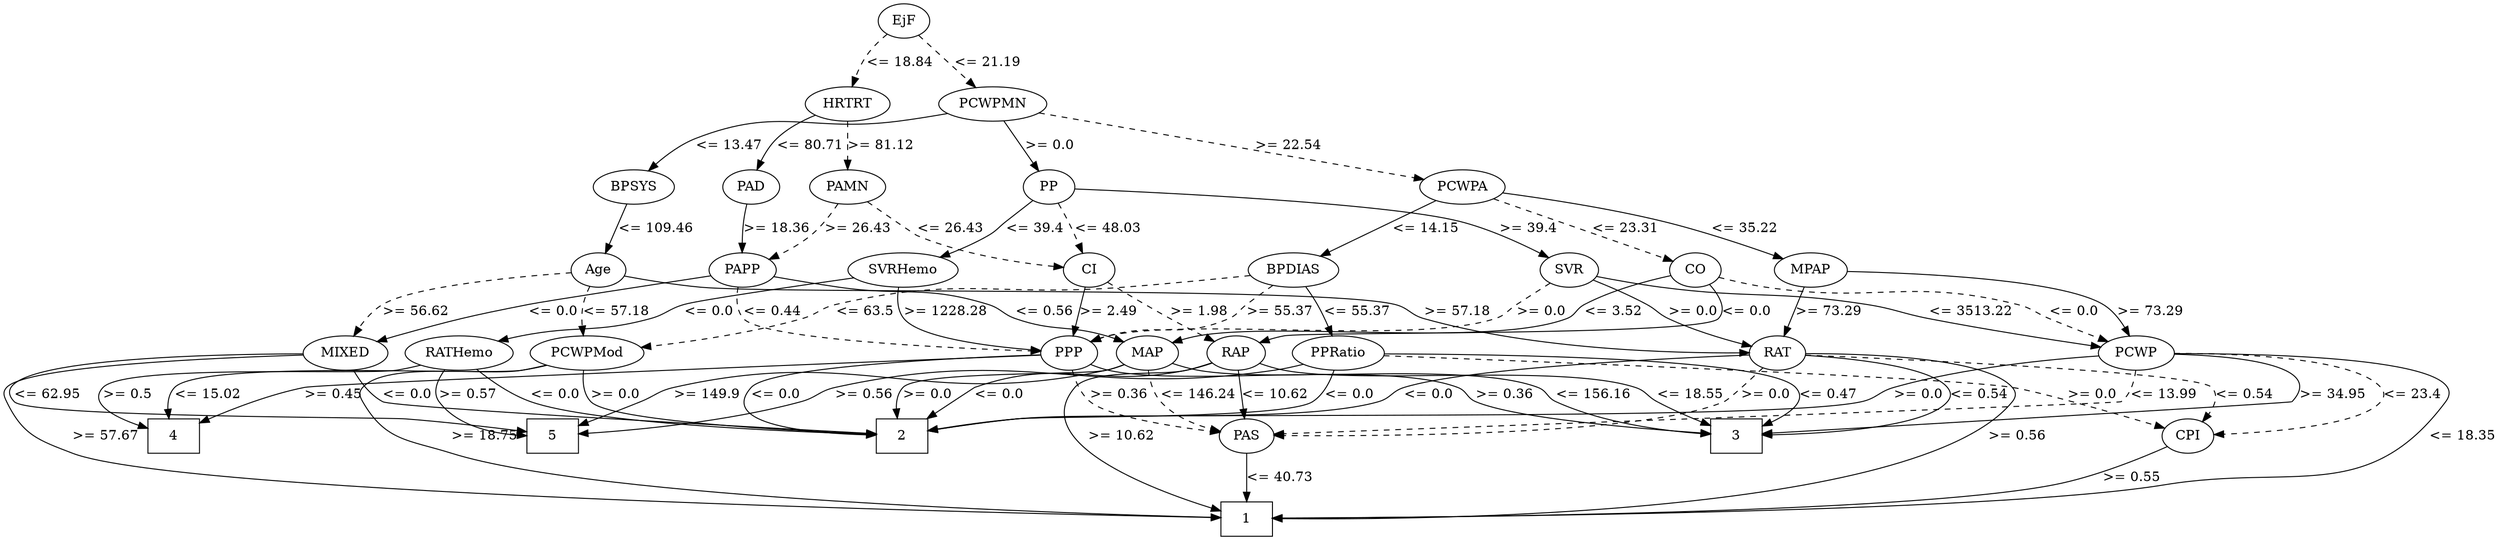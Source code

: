 strict digraph G {
	graph [bb="0,0,2123,558"];
	node [label="\N"];
	1	[height=0.5,
		pos="1552,18",
		shape=box,
		width=0.75];
	2	[height=0.5,
		pos="1141,105",
		shape=box,
		width=0.75];
	3	[height=0.5,
		pos="1420,105",
		shape=box,
		width=0.75];
	4	[height=0.5,
		pos="147.03,105",
		shape=box,
		width=0.75];
	5	[height=0.5,
		pos="332.03,105",
		shape=box,
		width=0.75];
	RAP	[height=0.5,
		pos="1017,192",
		width=0.77778];
	RAP -> 1	[label=">= 10.62",
		lp="659.03,105",
		op=">=",
		param=10.62,
		pos="e,1525,19.879 992.69,182.8 981.63,179.44 968.31,175.91 956.03,174 928.95,169.79 482.06,175.73 463.03,156 458.41,151.2 458.69,146.06 \
463.03,141 533.24,59.303 1331.6,26.671 1514.8,20.233",
		style=solid];
	RAP -> 2	[label="<= 0.0",
		lp="1148,148.5",
		op="<=",
		param=0.0,
		pos="e,1137.2,123.38 1044.4,187.74 1066.9,183.76 1098.4,175.01 1119,156 1125.8,149.82 1130.5,141.21 1133.9,132.88",
		style=solid];
	RAP -> 3	[label="<= 18.55",
		lp="1374,148.5",
		op="<=",
		param=18.55,
		pos="e,1393,117.48 1045,189.83 1111.7,186.72 1277.9,177.03 1329,156 1339,151.91 1338.9,146.72 1348,141 1359.3,133.95 1372.1,127.29 1383.9,\
121.71",
		style=solid];
	PAS	[height=0.5,
		pos="906.03,105",
		width=0.75];
	RAP -> PAS	[label="<= 10.62",
		lp="896.03,148.5",
		op="<=",
		param=10.62,
		pos="e,887.43,118.21 992.2,183.68 981.17,180.53 968,176.92 956.03,174 918.09,164.75 894.66,186.31 870.03,156 861.89,145.98 869.43,134.29 \
879.68,124.74",
		style=solid];
	PAS -> 1	[label="<= 40.73",
		lp="1293,61.5",
		op="<=",
		param=40.73,
		pos="e,1524.9,22.567 932.56,100.51 1034,87.167 1397.3,39.364 1515,23.879",
		style=solid];
	PAD	[height=0.5,
		pos="754.03,366",
		width=0.79437];
	PAPP	[height=0.5,
		pos="725.03,279",
		width=0.88889];
	PAD -> PAPP	[label=">= 18.36",
		lp="732.03,322.5",
		op=">=",
		param=18.36,
		pos="e,712.36,295.69 731.53,354.61 721.82,348.85 711.46,340.66 706.03,330 701.94,321.94 703.7,312.78 707.47,304.52",
		style=solid];
	MAP	[height=0.5,
		pos="916.03,192",
		width=0.84854];
	PAPP -> MAP	[label="<= 0.56",
		lp="812.53,235.5",
		op="<=",
		param=0.56,
		pos="e,886.81,197.71 743.45,264.11 751.88,257.72 761.99,250.01 771.03,243 779.54,236.41 780.44,232.87 790.03,228 817.44,214.09 851.09,\
205.11 876.72,199.73",
		style=solid];
	PPP	[height=0.5,
		pos="738.03,192",
		width=0.75];
	PAPP -> PPP	[label="<= 0.44",
		lp="748.53,235.5",
		op="<=",
		param=0.44,
		pos="e,731.22,209.46 724.07,260.75 723.86,251.05 724.13,238.77 726.03,228 726.55,225.09 727.26,222.1 728.09,219.15",
		style=dashed];
	MIXED	[height=0.5,
		pos="652.03,192",
		width=1.125];
	PAPP -> MIXED	[label="<= 0.0",
		lp="702.03,235.5",
		op="<=",
		param=0.0,
		pos="e,660.58,209.67 705.9,264.19 698.29,258.18 689.76,250.74 683.03,243 676.61,235.61 670.65,226.74 665.7,218.53",
		style=solid];
	PAMN	[height=0.5,
		pos="901.03,366",
		width=1.0139];
	PAMN -> PAPP	[label=">= 26.43",
		lp="807.03,322.5",
		op=">=",
		param=26.43,
		pos="e,738.83,295.58 867.13,359.3 842.2,354.14 808.08,345 781.03,330 768.26,322.92 755.94,312.46 746.13,302.93",
		style=dashed];
	CI	[height=0.5,
		pos="928.03,279",
		width=0.75];
	PAMN -> CI	[label="<= 26.43",
		lp="942.03,322.5",
		op="<=",
		param=26.43,
		pos="e,922.67,296.89 906.5,347.8 910.26,335.97 915.32,320.03 919.59,306.58",
		style=dashed];
	CI -> RAP	[label=">= 1.98",
		lp="952.53,235.5",
		op=">=",
		param=1.98,
		pos="e,991.81,199.84 924.34,260.77 923.1,250.37 923.43,237.37 930.03,228 936.43,218.93 960.71,209.59 982,202.84",
		style=dashed];
	CI -> PPP	[label=">= 2.49",
		lp="891.53,235.5",
		op=">=",
		param=2.49,
		pos="e,762.59,200.16 909.1,266.06 891.43,255.22 864.09,239.27 839.03,228 817.32,218.23 792,209.46 772.14,203.14",
		style=solid];
	PCWP	[height=0.5,
		pos="1923,192",
		width=0.97491];
	PCWP -> 1	[label="<= 18.35",
		lp="2097,105",
		op="<=",
		param=18.35,
		pos="e,1579.2,20.767 1958.6,191.87 2018,192.1 2127.8,186.63 2092,141 2029.3,60.947 1701.1,29.869 1589.4,21.506",
		style=solid];
	PCWP -> 2	[label=">= 0.0",
		lp="1921,148.5",
		op=">=",
		param=0.0,
		pos="e,1168.3,108.21 1915.6,174.34 1909.5,162.75 1899.6,148.15 1886,141 1836.7,114.99 1439.8,125.95 1384,123 1311.2,119.15 1226.2,112.77 \
1178.5,109.02",
		style=solid];
	PCWP -> 3	[label=">= 34.95",
		lp="1992,148.5",
		op=">=",
		param=34.95,
		pos="e,1447.1,111.04 1945.1,177.73 1959.7,167.33 1974.3,152.71 1963,141 1946.4,123.63 1554,125.34 1530,123 1505.6,120.61 1478.3,116.4 \
1457,112.76",
		style=solid];
	PCWP -> PAS	[label="<= 13.99",
		lp="1089,148.5",
		op="<=",
		param=13.99,
		pos="e,932.35,109.32 1889,187.16 1852.3,183.18 1792.1,177.11 1740,174 1664.9,169.52 1133.8,181.62 1063,156 1052.9,152.34 1053.7,145.76 \
1044,141 1011.6,124.98 971.06,115.83 942.35,110.94",
		style=dashed];
	CPI	[height=0.5,
		pos="1797,105",
		width=0.75];
	PCWP -> CPI	[label="<= 23.4",
		lp="2065.5,148.5",
		op="<=",
		param=23.4,
		pos="e,1824.3,105.7 1957.4,187.85 1999.7,182.67 2063,169.89 2038,141 2012.2,111.14 1895.8,106.22 1834.7,105.74",
		style=dashed];
	CPI -> 1	[label=">= 0.55",
		lp="1711.5,61.5",
		op=">=",
		param=0.55,
		pos="e,1579.2,28.409 1773.5,95.85 1730.8,81.008 1639.9,49.472 1588.8,31.759",
		style=solid];
	PCWPMod	[height=0.5,
		pos="1426,192",
		width=1.4444];
	PCWPMod -> 1	[label=">= 18.75",
		lp="1641,105",
		op=">=",
		param=18.75,
		pos="e,1573.3,36.144 1467.9,181.31 1478.4,178.9 1489.6,176.34 1500,174 1553,162.1 1591.9,173.8 1611,123 1616.7,108.03 1616.6,101.99 1611,\
87 1604.8,70.266 1592.4,54.922 1580.5,43.06",
		style=solid];
	PCWPMod -> 2	[label=">= 0.0",
		lp="1434,148.5",
		op=">=",
		param=0.0,
		pos="e,1168.4,106.33 1423,173.93 1420.1,162.78 1414.5,148.86 1404,141 1369.2,114.86 1242.5,108.24 1178.5,106.57",
		style=solid];
	PCWPMod -> 4	[label="<= 15.02",
		lp="194.03,148.5",
		op="<=",
		param=15.02,
		pos="e,149.46,123.42 1374.9,188.25 1303.2,184.49 1168.7,177.79 1054,174 1029.4,173.19 188.4,169.83 168.03,156 160.23,150.7 155.31,141.88 \
152.22,133.11",
		style=solid];
	PCWPA	[height=0.5,
		pos="1474,366",
		width=1.1555];
	CO	[height=0.5,
		pos="1555,279",
		width=0.75];
	PCWPA -> CO	[label="<= 23.31",
		lp="1563,322.5",
		op="<=",
		param=23.31,
		pos="e,1548.2,296.59 1499.4,351.69 1508.8,345.89 1519.2,338.48 1527,330 1533.6,322.9 1539.3,313.97 1543.7,305.63",
		style=dashed];
	BPDIAS	[height=0.5,
		pos="1394,279",
		width=1.1735];
	PCWPA -> BPDIAS	[label="<= 14.15",
		lp="1430,322.5",
		op="<=",
		param=14.15,
		pos="e,1393.8,297.29 1440.2,355.27 1427,349.86 1413,341.77 1404,330 1399.1,323.54 1396.4,315.29 1395,307.36",
		style=solid];
	MPAP	[height=0.5,
		pos="1635,279",
		width=0.97491];
	PCWPA -> MPAP	[label="<= 35.22",
		lp="1635,322.5",
		op="<=",
		param=35.22,
		pos="e,1624.8,296.62 1512.9,359.49 1537.4,354.64 1568.9,345.79 1593,330 1603,323.51 1611.8,313.98 1618.7,304.98",
		style=solid];
	CO -> RAP	[label="<= 0.0",
		lp="1564,235.5",
		op="<=",
		param=0.0,
		pos="e,1045,194.1 1552.1,260.72 1549.3,249.46 1543.7,235.52 1533,228 1513.5,214.31 1171.3,199.25 1055.2,194.51",
		style=solid];
	CO -> PCWP	[label="<= 0.0",
		lp="1877,235.5",
		op="<=",
		param=0.0,
		pos="e,1898.5,205.13 1575.1,266.94 1580.2,264.59 1585.7,262.41 1591,261 1697.5,233.03 1734.9,281.58 1838,243 1848.4,239.11 1848.7,233.98 \
1858,228 1868,221.66 1879.1,215.36 1889.4,209.89",
		style=dashed];
	CO -> MAP	[label="<= 3.52",
		lp="1381.5,235.5",
		op="<=",
		param=3.52,
		pos="e,942.24,201.29 1534.5,266.91 1529.6,264.63 1524.2,262.47 1519,261 1450.2,241.46 1426.4,267.2 1359,243 1347.5,238.87 1347.6,231.77 \
1336,228 1260.7,203.52 1058.3,222.23 980.03,210 970.87,208.57 961.13,206.35 952.09,203.99",
		style=solid];
	BPDIAS -> PCWPMod	[label="<= 63.5",
		lp="1433.5,235.5",
		op="<=",
		param=63.5,
		pos="e,1419.7,209.89 1400.5,260.8 1405,248.97 1411,233.03 1416,219.58",
		style=dashed];
	BPDIAS -> PPP	[label=">= 55.37",
		lp="1174,235.5",
		op=">=",
		param=55.37,
		pos="e,764.19,196.62 1351.8,277.51 1301.6,275.69 1216.3,268.66 1148,243 1136.6,238.71 1136.6,231.9 1125,228 1072.5,210.28 931.25,215.39 \
876.03,210 841.42,206.62 802.05,201.66 774.25,197.97",
		style=dashed];
	PPRatio	[height=0.5,
		pos="1691,192",
		width=1.1013];
	BPDIAS -> PPRatio	[label="<= 55.37",
		lp="1702,235.5",
		op="<=",
		param=55.37,
		pos="e,1686,210.34 1424.7,266.45 1431.3,264.34 1438.4,262.37 1445,261 1492.7,251.24 1622.1,269.29 1663,243 1671.5,237.55 1677.7,228.58 \
1682,219.73",
		style=solid];
	MPAP -> PCWP	[label=">= 73.29",
		lp="1938,235.5",
		op=">=",
		param=73.29,
		pos="e,1919.6,210.09 1670.2,277.48 1733.7,275.88 1864.3,269.37 1900,243 1907.7,237.31 1912.9,228.41 1916.4,219.68",
		style=solid];
	RAT	[height=0.5,
		pos="1536,192",
		width=0.76389];
	MPAP -> RAT	[label=">= 73.29",
		lp="1633,235.5",
		op=">=",
		param=73.29,
		pos="e,1557.3,203.56 1623.7,261.46 1616.1,251.08 1605.4,237.84 1594,228 1585.6,220.71 1575.5,214.02 1566.1,208.49",
		style=solid];
	PCWPMN	[height=0.5,
		pos="1038,453",
		width=1.3902];
	PCWPMN -> PCWPA	[label=">= 22.54",
		lp="1308,409.5",
		op=">=",
		param=22.54,
		pos="e,1437,374.22 1081,443.62 1163.2,427.6 1341.9,392.76 1427.1,376.16",
		style=dashed];
	BPSYS	[height=0.5,
		pos="1079,366",
		width=1.0471];
	PCWPMN -> BPSYS	[label="<= 13.47",
		lp="1086,409.5",
		op="<=",
		param=13.47,
		pos="e,1071,383.76 1046.1,435.21 1051.9,423.22 1059.8,406.85 1066.4,393.16",
		style=solid];
	PP	[height=0.5,
		pos="996.03,366",
		width=0.75];
	PCWPMN -> PP	[label=">= 0.0",
		lp="1033,409.5",
		op=">=",
		param=0.0,
		pos="e,1001,384.12 1025.4,435.45 1021.4,429.79 1017.3,423.3 1014,417 1010.3,409.69 1007,401.42 1004.2,393.74",
		style=solid];
	Age	[height=0.5,
		pos="1075,279",
		width=0.75];
	BPSYS -> Age	[label="<= 109.46",
		lp="1106,322.5",
		op="<=",
		param=109.46,
		pos="e,1075.8,297.18 1078.2,347.8 1077.7,336.16 1076.9,320.55 1076.3,307.24",
		style=solid];
	PP -> CI	[label="<= 48.03",
		lp="1007,322.5",
		op="<=",
		param=48.03,
		pos="e,946.79,292.01 990.17,348.17 986.09,337.92 979.96,324.94 972.03,315 967.18,308.91 961.08,303.22 954.98,298.27",
		style=dashed];
	SVRHemo	[height=0.5,
		pos="576.03,279",
		width=1.3902];
	PP -> SVRHemo	[label="<= 39.4",
		lp="885.53,322.5",
		op="<=",
		param=39.4,
		pos="e,620.38,287.35 972.79,356.28 964.71,353.42 955.53,350.38 947.03,348 910.26,337.72 899.06,342.64 863.03,330 848.97,325.07 847.31,\
319.29 833.03,315 769.15,295.8 750.1,306.19 684.03,297 666.68,294.59 647.79,291.7 630.73,289",
		style=solid];
	SVR	[height=0.5,
		pos="1482,279",
		width=0.77778];
	PP -> SVR	[label=">= 39.4",
		lp="1491.5,322.5",
		op=">=",
		param=39.4,
		pos="e,1478,296.96 1016.1,353.82 1021.1,351.48 1026.7,349.32 1032,348 1077.8,336.71 1416.3,355.32 1456,330 1464.5,324.6 1470.4,315.47 \
1474.4,306.48",
		style=solid];
	MAP -> 2	[label=">= 0.0",
		lp="1025,148.5",
		op=">=",
		param=0.0,
		pos="e,1113.8,110.38 938.66,179.87 951.79,173.24 968.54,164.49 983.03,156 993.57,149.83 994.87,145.93 1006,141 1037.7,127.04 1076,117.76 \
1103.7,112.29",
		style=solid];
	MAP -> 3	[label="<= 156.16",
		lp="1296,148.5",
		op="<=",
		param=156.16,
		pos="e,1392.9,108.56 942.56,182.73 953.99,179.48 967.56,176.06 980.03,174 1038.9,164.29 1192.3,177.46 1248,156 1258.1,152.13 1257.3,145.65 \
1267,141 1304.1,123.24 1350.7,114.25 1382.6,109.87",
		style=solid];
	MAP -> 5	[label=">= 149.9",
		lp="396.03,148.5",
		op=">=",
		param=149.9,
		pos="e,340.04,123.13 886.73,186.84 858.06,182.93 813.13,177.21 774.03,174 729.25,170.33 409.83,176.86 370.03,156 359.79,150.63 351.51,\
141.12 345.33,131.83",
		style=solid];
	MAP -> PAS	[label="<= 146.24",
		lp="818.03,148.5",
		op="<=",
		param=146.24,
		pos="e,879.33,107.81 886.65,187.04 852.95,181.82 800.81,171.46 789.03,156 765.97,125.72 826.95,113.55 869.29,108.83",
		style=dashed];
	PPP -> 2	[label="<= 0.0",
		lp="761.03,148.5",
		op="<=",
		param=0.0,
		pos="e,1114,108.32 734.35,173.88 733.08,162.99 733.69,149.41 742.03,141 742.83,140.2 1004.9,117.66 1103.8,109.18",
		style=solid];
	PPP -> 3	[label=">= 0.36",
		lp="1221.5,148.5",
		op=">=",
		param=0.36,
		pos="e,1392.8,107.39 764.18,187.29 791.9,183.48 836.97,177.59 876.03,174 941.44,167.98 1107.8,173.92 1171,156 1184.6,152.15 1185.7,145.5 \
1199,141 1261.4,120.02 1338,111.48 1382.7,108.1",
		style=solid];
	PPP -> 4	[label=">= 0.45",
		lp="106.53,148.5",
		op=">=",
		param=0.45,
		pos="e,119.96,117.67 717.81,179.95 712.5,177.54 706.68,175.32 701.03,174 667.64,166.18 107.93,180.6 84.035,156 79.39,151.22 80.654,146.75 \
84.035,141 87.372,135.33 98.603,128.41 110.68,122.22",
		style=solid];
	PPP -> PAS	[label=">= 0.36",
		lp="492.53,148.5",
		op=">=",
		param=0.36,
		pos="e,878.83,106.09 717.38,179.96 712.17,177.62 706.51,175.42 701.03,174 676.12,167.53 487.52,174.9 470.03,156 465.51,151.11 465.51,\
145.9 470.03,141 496.83,111.96 768.26,107.01 868.82,106.17",
		style=dashed];
	SVRHemo -> PPP	[label=">= 1228.28",
		lp="636.53,235.5",
		op=">=",
		param=1228.28,
		pos="e,717.26,203.63 581.28,261.02 585.61,249.9 592.88,236 604.03,228 639.67,202.46 659.24,223.25 701.03,210 703.31,209.28 705.63,208.45 \
707.94,207.56",
		style=solid];
	RATHemo	[height=0.5,
		pos="298.03,192",
		width=1.375];
	SVRHemo -> RATHemo	[label="<= 0.0",
		lp="473.03,235.5",
		op="<=",
		param=0.0,
		pos="e,334.66,204.2 539.12,266.71 488.92,251.37 399.15,223.92 344.45,207.19",
		style=solid];
	RATHemo -> 2	[label="<= 0.0",
		lp="653.03,148.5",
		op="<=",
		param=0.0,
		pos="e,1114,108.54 346.08,187.52 403.05,182.83 500.66,173.05 583.03,156 606.17,151.21 610.76,145.05 634.03,141 769.13,117.5 805.27,132.84 \
942.03,123 998.55,118.94 1064,113.13 1103.9,109.47",
		style=solid];
	RATHemo -> 4	[label=">= 0.5",
		lp="42.035,148.5",
		op=">=",
		param=0.5,
		pos="e,119.94,118.03 249.4,188.25 174.44,183.51 37.727,172.68 23.035,156 -18.21,109.17 -10.311,159.41 106.03,123 107.46,122.55 108.9,\
122.08 110.36,121.58",
		style=solid];
	RATHemo -> 5	[label=">= 0.57",
		lp="249.53,148.5",
		op=">=",
		param=0.57,
		pos="e,304.99,106.67 260.4,180.24 237.41,171.66 214.61,158.24 227.03,141 242.4,119.68 271.32,111.15 294.92,107.83",
		style=solid];
	MIXED -> 1	[label=">= 57.67",
		lp="85.035,105",
		op=">=",
		param=57.67,
		pos="e,1524.9,19.183 611.82,188.68 481.64,181.16 79.864,157.8 77.035,156 50.286,139 37.145,109.92 59.035,87 110.88,32.714 1289.4,21.005 \
1514.9,19.258",
		style=solid];
	MIXED -> 2	[label="<= 0.0",
		lp="712.03,148.5",
		op="<=",
		param=0.0,
		pos="e,1114,108.42 661.06,173.96 668.13,162.51 679.08,148.23 693.03,141 742.29,115.48 886.73,127.36 942.03,123 998.52,118.55 1064,112.85 \
1103.9,109.32",
		style=solid];
	MIXED -> 5	[label="<= 62.95",
		lp="321.03,148.5",
		op="<=",
		param=62.95,
		pos="e,306.84,123.09 611.6,190.03 522.6,187.48 315.98,179.1 295.03,156 287.8,148.02 291.82,138.66 299.43,130.22",
		style=solid];
	Age -> PCWPMod	[label="<= 57.18",
		lp="1099,235.5",
		op="<=",
		param=57.18,
		pos="e,1374.2,194.37 1068.9,261.11 1066.2,250.32 1065.1,236.76 1073,228 1092.2,206.89 1268,198.01 1364.1,194.71",
		style=dashed];
	Age -> MIXED	[label=">= 56.62",
		lp="1035,235.5",
		op=">=",
		param=56.62,
		pos="e,681.56,204.46 1055,266.79 1030.7,253.44 991.15,232.37 975.03,228 857.67,196.18 821.28,233.77 702.03,210 698.56,209.31 694.99,208.44 \
691.44,207.45",
		style=dashed];
	Age -> RAT	[label=">= 57.18",
		lp="1310,235.5",
		op=">=",
		param=57.18,
		pos="e,1512.9,202.32 1101.8,276.25 1138.8,273.11 1207.1,264.68 1261,243 1272.4,238.45 1272.5,231.99 1284,228 1369.6,198.38 1398.5,228.99 \
1487,210 1492.4,208.84 1498,207.27 1503.5,205.54",
		style=solid];
	PPRatio -> 2	[label="<= 0.0",
		lp="1641,148.5",
		op="<=",
		param=0.0,
		pos="e,1168.2,107.89 1667.7,177.36 1646.2,165.53 1613.1,149.08 1582,141 1562.6,135.95 1281.4,115.84 1178.4,108.61",
		style=solid];
	PPRatio -> 3	[label="<= 0.47",
		lp="1799.5,148.5",
		op="<=",
		param=0.47,
		pos="e,1447.1,110.79 1725.8,183.12 1755.5,174.83 1791,160.3 1773,141 1754.6,121.16 1556.9,126.07 1530,123 1505.6,120.21 1478.3,116 1457,\
112.46",
		style=solid];
	PPRatio -> 5	[label=">= 0.56",
		lp="556.53,148.5",
		op=">=",
		param=0.56,
		pos="e,359.33,111.86 1654.8,184.57 1631.5,180.74 1600.6,176.21 1573,174 1515.5,169.37 588.41,175.41 534.03,156 523.9,152.38 524.85,145.41 \
515.03,141 473.44,122.31 458.81,131.63 414.03,123 399.33,120.17 383.18,116.86 369.14,113.92",
		style=solid];
	PPRatio -> CPI	[label=">= 0.0",
		lp="1863,148.5",
		op=">=",
		param=0.0,
		pos="e,1817.7,116.84 1729.6,187.39 1769.3,182.77 1827.4,173.23 1841,156 1850.2,144.45 1839.3,132 1826.1,122.41",
		style=dashed];
	HRTRT	[height=0.5,
		pos="901.03,453",
		width=1.1013];
	HRTRT -> PAD	[label="<= 80.71",
		lp="863.03,409.5",
		op="<=",
		param=80.71,
		pos="e,774.74,378.97 877.42,438.34 851.9,423.59 811.18,400.05 783.57,384.08",
		style=solid];
	HRTRT -> PAMN	[label=">= 81.12",
		lp="927.03,409.5",
		op=">=",
		param=81.12,
		pos="e,901.03,384.18 901.03,434.8 901.03,423.16 901.03,407.55 901.03,394.24",
		style=dashed];
	RAT -> 1	[label=">= 0.56",
		lp="1588.5,105",
		op=">=",
		param=0.56,
		pos="e,1551.3,36.045 1557.6,180.4 1566.9,174.59 1576.9,166.43 1582,156 1585,150.03 1584.4,147.23 1582,141 1578.2,131 1570.5,132.73 1566,\
123 1554.9,98.636 1551.9,67.922 1551.4,46.207",
		style=solid];
	RAT -> 2	[label="<= 0.0",
		lp="1501,148.5",
		op="<=",
		param=0.0,
		pos="e,1168.3,107.44 1517.5,178.64 1496.2,164.58 1463.5,143.28 1457,141 1406.4,123.24 1250.4,112.27 1178.3,108.02",
		style=solid];
	RAT -> 3	[label="<= 0.54",
		lp="1555.5,148.5",
		op="<=",
		param=0.54,
		pos="e,1447.2,107.54 1536.7,173.81 1536.3,163.16 1533.9,149.88 1526,141 1508.8,121.5 1480.4,112.82 1457.4,108.99",
		style=solid];
	RAT -> PAS	[label=">= 0.0",
		lp="960.03,148.5",
		op=">=",
		param=0.0,
		pos="e,912.8,122.65 1513.5,181.59 1505.3,178.6 1495.9,175.64 1487,174 1427.4,162.93 994.4,184.92 941.03,156 931.01,150.57 923.23,140.87 \
917.58,131.45",
		style=dashed];
	RAT -> CPI	[label="<= 0.54",
		lp="1750.5,148.5",
		op="<=",
		param=0.54,
		pos="e,1775.6,116.14 1562.6,186.75 1603.4,179.99 1679.5,166.51 1705,156 1716.3,151.35 1717.5,147.1 1728,141 1740.3,133.9 1754.2,126.69 \
1766.3,120.68",
		style=dashed];
	SVR -> PCWP	[label="<= 3513.22",
		lp="1801.5,235.5",
		op="<=",
		param=3513.22,
		pos="e,1890.5,198.81 1503.1,266.81 1508.2,264.53 1513.7,262.4 1519,261 1610.9,236.81 1639.6,265.1 1732,243 1749.3,238.87 1752.1,233.32 \
1769,228 1806,216.37 1849.2,206.91 1880.4,200.76",
		style=solid];
	SVR -> PPP	[label=">= 0.0",
		lp="1238,235.5",
		op=">=",
		param=0.0,
		pos="e,764.18,196.75 1461,266.79 1455.9,264.51 1450.4,262.39 1445,261 1347.5,235.57 1312.8,279.8 1219,243 1209,239.07 1210.1,231.81 1200,\
228 1132.6,202.47 947.86,216.41 876.03,210 841.39,206.91 802.03,201.91 774.23,198.13",
		style=dashed];
	SVR -> RAT	[label=">= 0.0",
		lp="1514,235.5",
		op=">=",
		param=0.0,
		pos="e,1517,205.33 1483.9,260.77 1485.6,250.62 1488.8,237.88 1495,228 1498.8,222.03 1503.9,216.55 1509.2,211.78",
		style=solid];
	EjF	[height=0.5,
		pos="954.03,540",
		width=0.75];
	EjF -> PCWPMN	[label="<= 21.19",
		lp="1027,496.5",
		op="<=",
		param=21.19,
		pos="e,1022,470.23 968.28,524.58 980.96,511.75 999.74,492.75 1014.6,477.69",
		style=dashed];
	EjF -> HRTRT	[label="<= 18.84",
		lp="956.03,496.5",
		op="<=",
		param=18.84,
		pos="e,911.32,470.5 944.07,523.01 936.39,510.7 925.64,493.46 916.8,479.28",
		style=dashed];
}
